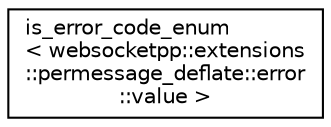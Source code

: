 digraph "Graphical Class Hierarchy"
{
  edge [fontname="Helvetica",fontsize="10",labelfontname="Helvetica",labelfontsize="10"];
  node [fontname="Helvetica",fontsize="10",shape=record];
  rankdir="LR";
  Node0 [label="is_error_code_enum\l\< websocketpp::extensions\l::permessage_deflate::error\l::value \>",height=0.2,width=0.4,color="black", fillcolor="white", style="filled",URL="$structis__error__code__enum_3_01websocketpp_1_1extensions_1_1permessage__deflate_1_1error_1_1value_01_4.html"];
}
